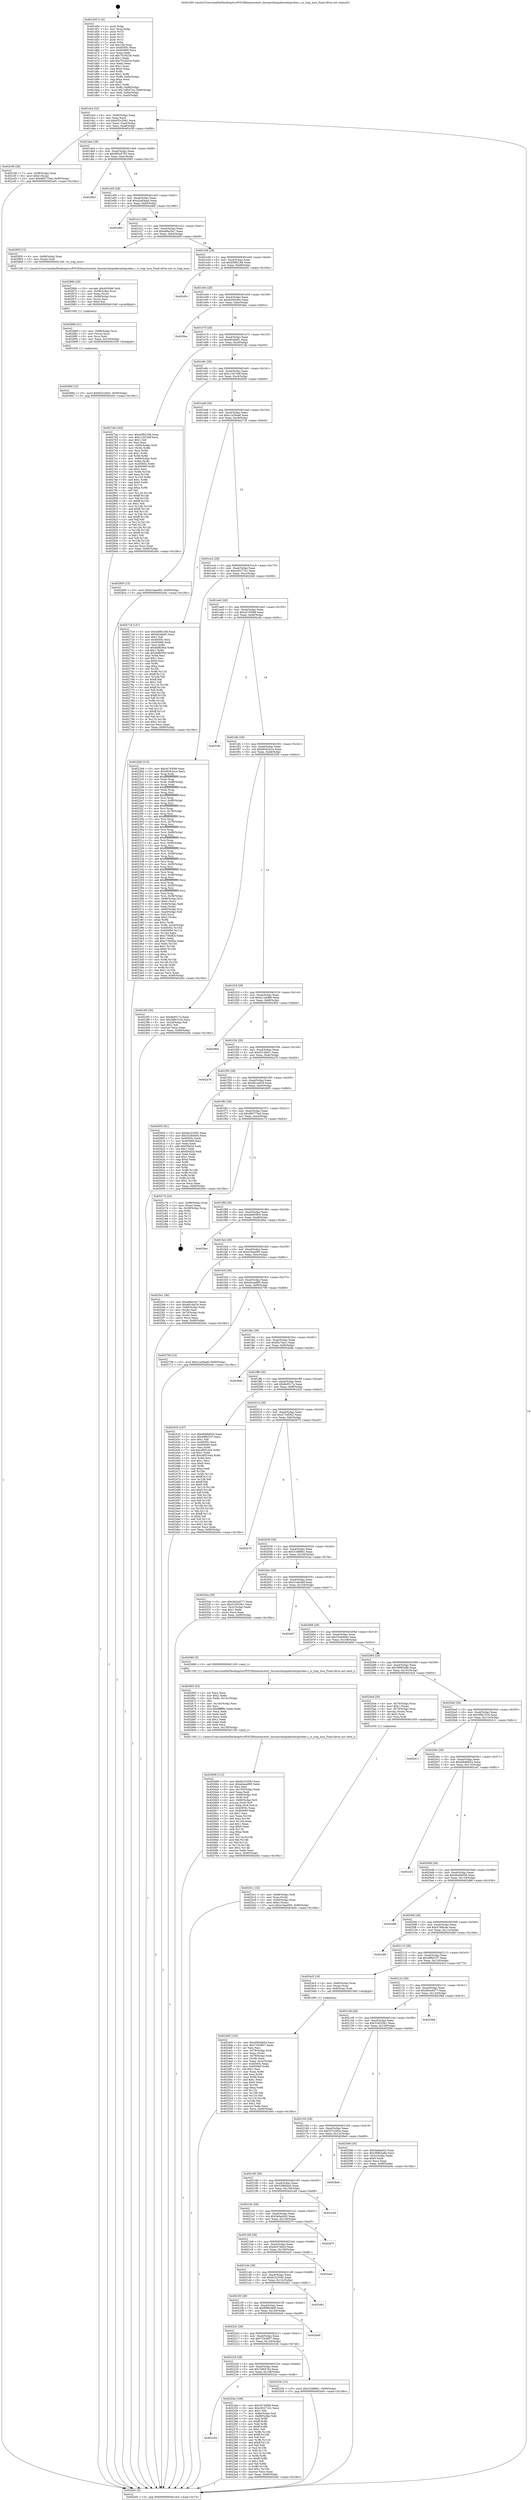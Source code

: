 digraph "0x401d50" {
  label = "0x401d50 (/mnt/c/Users/mathe/Desktop/tcc/POCII/binaries/extr_linuxarchmipskerneluprobes.c_is_trap_insn_Final-ollvm.out::main(0))"
  labelloc = "t"
  node[shape=record]

  Entry [label="",width=0.3,height=0.3,shape=circle,fillcolor=black,style=filled]
  "0x401dc4" [label="{
     0x401dc4 [32]\l
     | [instrs]\l
     &nbsp;&nbsp;0x401dc4 \<+6\>: mov -0x90(%rbp),%eax\l
     &nbsp;&nbsp;0x401dca \<+2\>: mov %eax,%ecx\l
     &nbsp;&nbsp;0x401dcc \<+6\>: sub $0x832c20d1,%ecx\l
     &nbsp;&nbsp;0x401dd2 \<+6\>: mov %eax,-0xa4(%rbp)\l
     &nbsp;&nbsp;0x401dd8 \<+6\>: mov %ecx,-0xa8(%rbp)\l
     &nbsp;&nbsp;0x401dde \<+6\>: je 0000000000402c58 \<main+0xf08\>\l
  }"]
  "0x402c58" [label="{
     0x402c58 [28]\l
     | [instrs]\l
     &nbsp;&nbsp;0x402c58 \<+7\>: mov -0x88(%rbp),%rax\l
     &nbsp;&nbsp;0x402c5f \<+6\>: movl $0x0,(%rax)\l
     &nbsp;&nbsp;0x402c65 \<+10\>: movl $0xd84775e4,-0x90(%rbp)\l
     &nbsp;&nbsp;0x402c6f \<+5\>: jmp 0000000000402e0c \<main+0x10bc\>\l
  }"]
  "0x401de4" [label="{
     0x401de4 [28]\l
     | [instrs]\l
     &nbsp;&nbsp;0x401de4 \<+5\>: jmp 0000000000401de9 \<main+0x99\>\l
     &nbsp;&nbsp;0x401de9 \<+6\>: mov -0xa4(%rbp),%eax\l
     &nbsp;&nbsp;0x401def \<+5\>: sub $0x993c9783,%eax\l
     &nbsp;&nbsp;0x401df4 \<+6\>: mov %eax,-0xac(%rbp)\l
     &nbsp;&nbsp;0x401dfa \<+6\>: je 0000000000402963 \<main+0xc13\>\l
  }"]
  Exit [label="",width=0.3,height=0.3,shape=circle,fillcolor=black,style=filled,peripheries=2]
  "0x402963" [label="{
     0x402963\l
  }", style=dashed]
  "0x401e00" [label="{
     0x401e00 [28]\l
     | [instrs]\l
     &nbsp;&nbsp;0x401e00 \<+5\>: jmp 0000000000401e05 \<main+0xb5\>\l
     &nbsp;&nbsp;0x401e05 \<+6\>: mov -0xa4(%rbp),%eax\l
     &nbsp;&nbsp;0x401e0b \<+5\>: sub $0xa2a63aa4,%eax\l
     &nbsp;&nbsp;0x401e10 \<+6\>: mov %eax,-0xb0(%rbp)\l
     &nbsp;&nbsp;0x401e16 \<+6\>: je 0000000000402db0 \<main+0x1060\>\l
  }"]
  "0x40289d" [label="{
     0x40289d [15]\l
     | [instrs]\l
     &nbsp;&nbsp;0x40289d \<+10\>: movl $0x832c20d1,-0x90(%rbp)\l
     &nbsp;&nbsp;0x4028a7 \<+5\>: jmp 0000000000402e0c \<main+0x10bc\>\l
  }"]
  "0x402db0" [label="{
     0x402db0\l
  }", style=dashed]
  "0x401e1c" [label="{
     0x401e1c [28]\l
     | [instrs]\l
     &nbsp;&nbsp;0x401e1c \<+5\>: jmp 0000000000401e21 \<main+0xd1\>\l
     &nbsp;&nbsp;0x401e21 \<+6\>: mov -0xa4(%rbp),%eax\l
     &nbsp;&nbsp;0x401e27 \<+5\>: sub $0xa6fa25a7,%eax\l
     &nbsp;&nbsp;0x401e2c \<+6\>: mov %eax,-0xb4(%rbp)\l
     &nbsp;&nbsp;0x401e32 \<+6\>: je 000000000040285f \<main+0xb0f\>\l
  }"]
  "0x402888" [label="{
     0x402888 [21]\l
     | [instrs]\l
     &nbsp;&nbsp;0x402888 \<+4\>: mov -0x68(%rbp),%rcx\l
     &nbsp;&nbsp;0x40288c \<+3\>: mov (%rcx),%rcx\l
     &nbsp;&nbsp;0x40288f \<+3\>: mov %rcx,%rdi\l
     &nbsp;&nbsp;0x402892 \<+6\>: mov %eax,-0x154(%rbp)\l
     &nbsp;&nbsp;0x402898 \<+5\>: call 0000000000401030 \<free@plt\>\l
     | [calls]\l
     &nbsp;&nbsp;0x401030 \{1\} (unknown)\l
  }"]
  "0x40285f" [label="{
     0x40285f [12]\l
     | [instrs]\l
     &nbsp;&nbsp;0x40285f \<+4\>: mov -0x68(%rbp),%rax\l
     &nbsp;&nbsp;0x402863 \<+3\>: mov (%rax),%rdi\l
     &nbsp;&nbsp;0x402866 \<+5\>: call 0000000000401240 \<is_trap_insn\>\l
     | [calls]\l
     &nbsp;&nbsp;0x401240 \{1\} (/mnt/c/Users/mathe/Desktop/tcc/POCII/binaries/extr_linuxarchmipskerneluprobes.c_is_trap_insn_Final-ollvm.out::is_trap_insn)\l
  }"]
  "0x401e38" [label="{
     0x401e38 [28]\l
     | [instrs]\l
     &nbsp;&nbsp;0x401e38 \<+5\>: jmp 0000000000401e3d \<main+0xed\>\l
     &nbsp;&nbsp;0x401e3d \<+6\>: mov -0xa4(%rbp),%eax\l
     &nbsp;&nbsp;0x401e43 \<+5\>: sub $0xb5f92188,%eax\l
     &nbsp;&nbsp;0x401e48 \<+6\>: mov %eax,-0xb8(%rbp)\l
     &nbsp;&nbsp;0x401e4e \<+6\>: je 0000000000402d5c \<main+0x100c\>\l
  }"]
  "0x40286b" [label="{
     0x40286b [29]\l
     | [instrs]\l
     &nbsp;&nbsp;0x40286b \<+10\>: movabs $0x4030d6,%rdi\l
     &nbsp;&nbsp;0x402875 \<+4\>: mov -0x58(%rbp),%rcx\l
     &nbsp;&nbsp;0x402879 \<+2\>: mov %eax,(%rcx)\l
     &nbsp;&nbsp;0x40287b \<+4\>: mov -0x58(%rbp),%rcx\l
     &nbsp;&nbsp;0x40287f \<+2\>: mov (%rcx),%esi\l
     &nbsp;&nbsp;0x402881 \<+2\>: mov $0x0,%al\l
     &nbsp;&nbsp;0x402883 \<+5\>: call 0000000000401040 \<printf@plt\>\l
     | [calls]\l
     &nbsp;&nbsp;0x401040 \{1\} (unknown)\l
  }"]
  "0x402d5c" [label="{
     0x402d5c\l
  }", style=dashed]
  "0x401e54" [label="{
     0x401e54 [28]\l
     | [instrs]\l
     &nbsp;&nbsp;0x401e54 \<+5\>: jmp 0000000000401e59 \<main+0x109\>\l
     &nbsp;&nbsp;0x401e59 \<+6\>: mov -0xa4(%rbp),%eax\l
     &nbsp;&nbsp;0x401e5f \<+5\>: sub $0xbd30446e,%eax\l
     &nbsp;&nbsp;0x401e64 \<+6\>: mov %eax,-0xbc(%rbp)\l
     &nbsp;&nbsp;0x401e6a \<+6\>: je 00000000004028ac \<main+0xb5c\>\l
  }"]
  "0x402699" [label="{
     0x402699 [112]\l
     | [instrs]\l
     &nbsp;&nbsp;0x402699 \<+5\>: mov $0x6c223592,%ecx\l
     &nbsp;&nbsp;0x40269e \<+5\>: mov $0xebcea995,%edx\l
     &nbsp;&nbsp;0x4026a3 \<+2\>: xor %esi,%esi\l
     &nbsp;&nbsp;0x4026a5 \<+6\>: mov -0x150(%rbp),%edi\l
     &nbsp;&nbsp;0x4026ab \<+3\>: imul %eax,%edi\l
     &nbsp;&nbsp;0x4026ae \<+4\>: mov -0x68(%rbp),%r8\l
     &nbsp;&nbsp;0x4026b2 \<+3\>: mov (%r8),%r8\l
     &nbsp;&nbsp;0x4026b5 \<+4\>: mov -0x60(%rbp),%r9\l
     &nbsp;&nbsp;0x4026b9 \<+3\>: movslq (%r9),%r9\l
     &nbsp;&nbsp;0x4026bc \<+4\>: mov %edi,(%r8,%r9,4)\l
     &nbsp;&nbsp;0x4026c0 \<+7\>: mov 0x40505c,%eax\l
     &nbsp;&nbsp;0x4026c7 \<+7\>: mov 0x405060,%edi\l
     &nbsp;&nbsp;0x4026ce \<+3\>: sub $0x1,%esi\l
     &nbsp;&nbsp;0x4026d1 \<+3\>: mov %eax,%r10d\l
     &nbsp;&nbsp;0x4026d4 \<+3\>: add %esi,%r10d\l
     &nbsp;&nbsp;0x4026d7 \<+4\>: imul %r10d,%eax\l
     &nbsp;&nbsp;0x4026db \<+3\>: and $0x1,%eax\l
     &nbsp;&nbsp;0x4026de \<+3\>: cmp $0x0,%eax\l
     &nbsp;&nbsp;0x4026e1 \<+4\>: sete %r11b\l
     &nbsp;&nbsp;0x4026e5 \<+3\>: cmp $0xa,%edi\l
     &nbsp;&nbsp;0x4026e8 \<+3\>: setl %bl\l
     &nbsp;&nbsp;0x4026eb \<+3\>: mov %r11b,%r14b\l
     &nbsp;&nbsp;0x4026ee \<+3\>: and %bl,%r14b\l
     &nbsp;&nbsp;0x4026f1 \<+3\>: xor %bl,%r11b\l
     &nbsp;&nbsp;0x4026f4 \<+3\>: or %r11b,%r14b\l
     &nbsp;&nbsp;0x4026f7 \<+4\>: test $0x1,%r14b\l
     &nbsp;&nbsp;0x4026fb \<+3\>: cmovne %edx,%ecx\l
     &nbsp;&nbsp;0x4026fe \<+6\>: mov %ecx,-0x90(%rbp)\l
     &nbsp;&nbsp;0x402704 \<+5\>: jmp 0000000000402e0c \<main+0x10bc\>\l
  }"]
  "0x4028ac" [label="{
     0x4028ac\l
  }", style=dashed]
  "0x401e70" [label="{
     0x401e70 [28]\l
     | [instrs]\l
     &nbsp;&nbsp;0x401e70 \<+5\>: jmp 0000000000401e75 \<main+0x125\>\l
     &nbsp;&nbsp;0x401e75 \<+6\>: mov -0xa4(%rbp),%eax\l
     &nbsp;&nbsp;0x401e7b \<+5\>: sub $0xbf24bef1,%eax\l
     &nbsp;&nbsp;0x401e80 \<+6\>: mov %eax,-0xc0(%rbp)\l
     &nbsp;&nbsp;0x401e86 \<+6\>: je 00000000004027ab \<main+0xa5b\>\l
  }"]
  "0x402665" [label="{
     0x402665 [52]\l
     | [instrs]\l
     &nbsp;&nbsp;0x402665 \<+2\>: xor %ecx,%ecx\l
     &nbsp;&nbsp;0x402667 \<+5\>: mov $0x2,%edx\l
     &nbsp;&nbsp;0x40266c \<+6\>: mov %edx,-0x14c(%rbp)\l
     &nbsp;&nbsp;0x402672 \<+1\>: cltd\l
     &nbsp;&nbsp;0x402673 \<+6\>: mov -0x14c(%rbp),%esi\l
     &nbsp;&nbsp;0x402679 \<+2\>: idiv %esi\l
     &nbsp;&nbsp;0x40267b \<+6\>: imul $0xfffffffe,%edx,%edx\l
     &nbsp;&nbsp;0x402681 \<+2\>: mov %ecx,%edi\l
     &nbsp;&nbsp;0x402683 \<+2\>: sub %edx,%edi\l
     &nbsp;&nbsp;0x402685 \<+2\>: mov %ecx,%edx\l
     &nbsp;&nbsp;0x402687 \<+3\>: sub $0x1,%edx\l
     &nbsp;&nbsp;0x40268a \<+2\>: add %edx,%edi\l
     &nbsp;&nbsp;0x40268c \<+2\>: sub %edi,%ecx\l
     &nbsp;&nbsp;0x40268e \<+6\>: mov %ecx,-0x150(%rbp)\l
     &nbsp;&nbsp;0x402694 \<+5\>: call 0000000000401160 \<next_i\>\l
     | [calls]\l
     &nbsp;&nbsp;0x401160 \{1\} (/mnt/c/Users/mathe/Desktop/tcc/POCII/binaries/extr_linuxarchmipskerneluprobes.c_is_trap_insn_Final-ollvm.out::next_i)\l
  }"]
  "0x4027ab" [label="{
     0x4027ab [165]\l
     | [instrs]\l
     &nbsp;&nbsp;0x4027ab \<+5\>: mov $0xb5f92188,%eax\l
     &nbsp;&nbsp;0x4027b0 \<+5\>: mov $0xc12b7a0f,%ecx\l
     &nbsp;&nbsp;0x4027b5 \<+2\>: mov $0x1,%dl\l
     &nbsp;&nbsp;0x4027b7 \<+2\>: xor %esi,%esi\l
     &nbsp;&nbsp;0x4027b9 \<+4\>: mov -0x60(%rbp),%rdi\l
     &nbsp;&nbsp;0x4027bd \<+3\>: mov (%rdi),%r8d\l
     &nbsp;&nbsp;0x4027c0 \<+3\>: mov %esi,%r9d\l
     &nbsp;&nbsp;0x4027c3 \<+4\>: sub $0x1,%r9d\l
     &nbsp;&nbsp;0x4027c7 \<+3\>: sub %r9d,%r8d\l
     &nbsp;&nbsp;0x4027ca \<+4\>: mov -0x60(%rbp),%rdi\l
     &nbsp;&nbsp;0x4027ce \<+3\>: mov %r8d,(%rdi)\l
     &nbsp;&nbsp;0x4027d1 \<+8\>: mov 0x40505c,%r8d\l
     &nbsp;&nbsp;0x4027d9 \<+8\>: mov 0x405060,%r9d\l
     &nbsp;&nbsp;0x4027e1 \<+3\>: sub $0x1,%esi\l
     &nbsp;&nbsp;0x4027e4 \<+3\>: mov %r8d,%r10d\l
     &nbsp;&nbsp;0x4027e7 \<+3\>: add %esi,%r10d\l
     &nbsp;&nbsp;0x4027ea \<+4\>: imul %r10d,%r8d\l
     &nbsp;&nbsp;0x4027ee \<+4\>: and $0x1,%r8d\l
     &nbsp;&nbsp;0x4027f2 \<+4\>: cmp $0x0,%r8d\l
     &nbsp;&nbsp;0x4027f6 \<+4\>: sete %r11b\l
     &nbsp;&nbsp;0x4027fa \<+4\>: cmp $0xa,%r9d\l
     &nbsp;&nbsp;0x4027fe \<+3\>: setl %bl\l
     &nbsp;&nbsp;0x402801 \<+3\>: mov %r11b,%r14b\l
     &nbsp;&nbsp;0x402804 \<+4\>: xor $0xff,%r14b\l
     &nbsp;&nbsp;0x402808 \<+3\>: mov %bl,%r15b\l
     &nbsp;&nbsp;0x40280b \<+4\>: xor $0xff,%r15b\l
     &nbsp;&nbsp;0x40280f \<+3\>: xor $0x1,%dl\l
     &nbsp;&nbsp;0x402812 \<+3\>: mov %r14b,%r12b\l
     &nbsp;&nbsp;0x402815 \<+4\>: and $0xff,%r12b\l
     &nbsp;&nbsp;0x402819 \<+3\>: and %dl,%r11b\l
     &nbsp;&nbsp;0x40281c \<+3\>: mov %r15b,%r13b\l
     &nbsp;&nbsp;0x40281f \<+4\>: and $0xff,%r13b\l
     &nbsp;&nbsp;0x402823 \<+2\>: and %dl,%bl\l
     &nbsp;&nbsp;0x402825 \<+3\>: or %r11b,%r12b\l
     &nbsp;&nbsp;0x402828 \<+3\>: or %bl,%r13b\l
     &nbsp;&nbsp;0x40282b \<+3\>: xor %r13b,%r12b\l
     &nbsp;&nbsp;0x40282e \<+3\>: or %r15b,%r14b\l
     &nbsp;&nbsp;0x402831 \<+4\>: xor $0xff,%r14b\l
     &nbsp;&nbsp;0x402835 \<+3\>: or $0x1,%dl\l
     &nbsp;&nbsp;0x402838 \<+3\>: and %dl,%r14b\l
     &nbsp;&nbsp;0x40283b \<+3\>: or %r14b,%r12b\l
     &nbsp;&nbsp;0x40283e \<+4\>: test $0x1,%r12b\l
     &nbsp;&nbsp;0x402842 \<+3\>: cmovne %ecx,%eax\l
     &nbsp;&nbsp;0x402845 \<+6\>: mov %eax,-0x90(%rbp)\l
     &nbsp;&nbsp;0x40284b \<+5\>: jmp 0000000000402e0c \<main+0x10bc\>\l
  }"]
  "0x401e8c" [label="{
     0x401e8c [28]\l
     | [instrs]\l
     &nbsp;&nbsp;0x401e8c \<+5\>: jmp 0000000000401e91 \<main+0x141\>\l
     &nbsp;&nbsp;0x401e91 \<+6\>: mov -0xa4(%rbp),%eax\l
     &nbsp;&nbsp;0x401e97 \<+5\>: sub $0xc12b7a0f,%eax\l
     &nbsp;&nbsp;0x401e9c \<+6\>: mov %eax,-0xc4(%rbp)\l
     &nbsp;&nbsp;0x401ea2 \<+6\>: je 0000000000402850 \<main+0xb00\>\l
  }"]
  "0x4025c1" [label="{
     0x4025c1 [32]\l
     | [instrs]\l
     &nbsp;&nbsp;0x4025c1 \<+4\>: mov -0x68(%rbp),%rdi\l
     &nbsp;&nbsp;0x4025c5 \<+3\>: mov %rax,(%rdi)\l
     &nbsp;&nbsp;0x4025c8 \<+4\>: mov -0x60(%rbp),%rax\l
     &nbsp;&nbsp;0x4025cc \<+6\>: movl $0x0,(%rax)\l
     &nbsp;&nbsp;0x4025d2 \<+10\>: movl $0xe16ae093,-0x90(%rbp)\l
     &nbsp;&nbsp;0x4025dc \<+5\>: jmp 0000000000402e0c \<main+0x10bc\>\l
  }"]
  "0x402850" [label="{
     0x402850 [15]\l
     | [instrs]\l
     &nbsp;&nbsp;0x402850 \<+10\>: movl $0xe16ae093,-0x90(%rbp)\l
     &nbsp;&nbsp;0x40285a \<+5\>: jmp 0000000000402e0c \<main+0x10bc\>\l
  }"]
  "0x401ea8" [label="{
     0x401ea8 [28]\l
     | [instrs]\l
     &nbsp;&nbsp;0x401ea8 \<+5\>: jmp 0000000000401ead \<main+0x15d\>\l
     &nbsp;&nbsp;0x401ead \<+6\>: mov -0xa4(%rbp),%eax\l
     &nbsp;&nbsp;0x401eb3 \<+5\>: sub $0xc1a39aa8,%eax\l
     &nbsp;&nbsp;0x401eb8 \<+6\>: mov %eax,-0xc8(%rbp)\l
     &nbsp;&nbsp;0x401ebe \<+6\>: je 0000000000402718 \<main+0x9c8\>\l
  }"]
  "0x4024d5" [label="{
     0x4024d5 [102]\l
     | [instrs]\l
     &nbsp;&nbsp;0x4024d5 \<+5\>: mov $0x40b9db54,%ecx\l
     &nbsp;&nbsp;0x4024da \<+5\>: mov $0x733c9f37,%edx\l
     &nbsp;&nbsp;0x4024df \<+2\>: xor %esi,%esi\l
     &nbsp;&nbsp;0x4024e1 \<+4\>: mov -0x78(%rbp),%rdi\l
     &nbsp;&nbsp;0x4024e5 \<+2\>: mov %eax,(%rdi)\l
     &nbsp;&nbsp;0x4024e7 \<+4\>: mov -0x78(%rbp),%rdi\l
     &nbsp;&nbsp;0x4024eb \<+2\>: mov (%rdi),%eax\l
     &nbsp;&nbsp;0x4024ed \<+3\>: mov %eax,-0x2c(%rbp)\l
     &nbsp;&nbsp;0x4024f0 \<+7\>: mov 0x40505c,%eax\l
     &nbsp;&nbsp;0x4024f7 \<+8\>: mov 0x405060,%r8d\l
     &nbsp;&nbsp;0x4024ff \<+3\>: sub $0x1,%esi\l
     &nbsp;&nbsp;0x402502 \<+3\>: mov %eax,%r9d\l
     &nbsp;&nbsp;0x402505 \<+3\>: add %esi,%r9d\l
     &nbsp;&nbsp;0x402508 \<+4\>: imul %r9d,%eax\l
     &nbsp;&nbsp;0x40250c \<+3\>: and $0x1,%eax\l
     &nbsp;&nbsp;0x40250f \<+3\>: cmp $0x0,%eax\l
     &nbsp;&nbsp;0x402512 \<+4\>: sete %r10b\l
     &nbsp;&nbsp;0x402516 \<+4\>: cmp $0xa,%r8d\l
     &nbsp;&nbsp;0x40251a \<+4\>: setl %r11b\l
     &nbsp;&nbsp;0x40251e \<+3\>: mov %r10b,%bl\l
     &nbsp;&nbsp;0x402521 \<+3\>: and %r11b,%bl\l
     &nbsp;&nbsp;0x402524 \<+3\>: xor %r11b,%r10b\l
     &nbsp;&nbsp;0x402527 \<+3\>: or %r10b,%bl\l
     &nbsp;&nbsp;0x40252a \<+3\>: test $0x1,%bl\l
     &nbsp;&nbsp;0x40252d \<+3\>: cmovne %edx,%ecx\l
     &nbsp;&nbsp;0x402530 \<+6\>: mov %ecx,-0x90(%rbp)\l
     &nbsp;&nbsp;0x402536 \<+5\>: jmp 0000000000402e0c \<main+0x10bc\>\l
  }"]
  "0x402718" [label="{
     0x402718 [147]\l
     | [instrs]\l
     &nbsp;&nbsp;0x402718 \<+5\>: mov $0xb5f92188,%eax\l
     &nbsp;&nbsp;0x40271d \<+5\>: mov $0xbf24bef1,%ecx\l
     &nbsp;&nbsp;0x402722 \<+2\>: mov $0x1,%dl\l
     &nbsp;&nbsp;0x402724 \<+7\>: mov 0x40505c,%esi\l
     &nbsp;&nbsp;0x40272b \<+7\>: mov 0x405060,%edi\l
     &nbsp;&nbsp;0x402732 \<+3\>: mov %esi,%r8d\l
     &nbsp;&nbsp;0x402735 \<+7\>: sub $0x4bff295d,%r8d\l
     &nbsp;&nbsp;0x40273c \<+4\>: sub $0x1,%r8d\l
     &nbsp;&nbsp;0x402740 \<+7\>: add $0x4bff295d,%r8d\l
     &nbsp;&nbsp;0x402747 \<+4\>: imul %r8d,%esi\l
     &nbsp;&nbsp;0x40274b \<+3\>: and $0x1,%esi\l
     &nbsp;&nbsp;0x40274e \<+3\>: cmp $0x0,%esi\l
     &nbsp;&nbsp;0x402751 \<+4\>: sete %r9b\l
     &nbsp;&nbsp;0x402755 \<+3\>: cmp $0xa,%edi\l
     &nbsp;&nbsp;0x402758 \<+4\>: setl %r10b\l
     &nbsp;&nbsp;0x40275c \<+3\>: mov %r9b,%r11b\l
     &nbsp;&nbsp;0x40275f \<+4\>: xor $0xff,%r11b\l
     &nbsp;&nbsp;0x402763 \<+3\>: mov %r10b,%bl\l
     &nbsp;&nbsp;0x402766 \<+3\>: xor $0xff,%bl\l
     &nbsp;&nbsp;0x402769 \<+3\>: xor $0x1,%dl\l
     &nbsp;&nbsp;0x40276c \<+3\>: mov %r11b,%r14b\l
     &nbsp;&nbsp;0x40276f \<+4\>: and $0xff,%r14b\l
     &nbsp;&nbsp;0x402773 \<+3\>: and %dl,%r9b\l
     &nbsp;&nbsp;0x402776 \<+3\>: mov %bl,%r15b\l
     &nbsp;&nbsp;0x402779 \<+4\>: and $0xff,%r15b\l
     &nbsp;&nbsp;0x40277d \<+3\>: and %dl,%r10b\l
     &nbsp;&nbsp;0x402780 \<+3\>: or %r9b,%r14b\l
     &nbsp;&nbsp;0x402783 \<+3\>: or %r10b,%r15b\l
     &nbsp;&nbsp;0x402786 \<+3\>: xor %r15b,%r14b\l
     &nbsp;&nbsp;0x402789 \<+3\>: or %bl,%r11b\l
     &nbsp;&nbsp;0x40278c \<+4\>: xor $0xff,%r11b\l
     &nbsp;&nbsp;0x402790 \<+3\>: or $0x1,%dl\l
     &nbsp;&nbsp;0x402793 \<+3\>: and %dl,%r11b\l
     &nbsp;&nbsp;0x402796 \<+3\>: or %r11b,%r14b\l
     &nbsp;&nbsp;0x402799 \<+4\>: test $0x1,%r14b\l
     &nbsp;&nbsp;0x40279d \<+3\>: cmovne %ecx,%eax\l
     &nbsp;&nbsp;0x4027a0 \<+6\>: mov %eax,-0x90(%rbp)\l
     &nbsp;&nbsp;0x4027a6 \<+5\>: jmp 0000000000402e0c \<main+0x10bc\>\l
  }"]
  "0x401ec4" [label="{
     0x401ec4 [28]\l
     | [instrs]\l
     &nbsp;&nbsp;0x401ec4 \<+5\>: jmp 0000000000401ec9 \<main+0x179\>\l
     &nbsp;&nbsp;0x401ec9 \<+6\>: mov -0xa4(%rbp),%eax\l
     &nbsp;&nbsp;0x401ecf \<+5\>: sub $0xc92271b1,%eax\l
     &nbsp;&nbsp;0x401ed4 \<+6\>: mov %eax,-0xcc(%rbp)\l
     &nbsp;&nbsp;0x401eda \<+6\>: je 00000000004022b8 \<main+0x568\>\l
  }"]
  "0x401d50" [label="{
     0x401d50 [116]\l
     | [instrs]\l
     &nbsp;&nbsp;0x401d50 \<+1\>: push %rbp\l
     &nbsp;&nbsp;0x401d51 \<+3\>: mov %rsp,%rbp\l
     &nbsp;&nbsp;0x401d54 \<+2\>: push %r15\l
     &nbsp;&nbsp;0x401d56 \<+2\>: push %r14\l
     &nbsp;&nbsp;0x401d58 \<+2\>: push %r13\l
     &nbsp;&nbsp;0x401d5a \<+2\>: push %r12\l
     &nbsp;&nbsp;0x401d5c \<+1\>: push %rbx\l
     &nbsp;&nbsp;0x401d5d \<+7\>: sub $0x158,%rsp\l
     &nbsp;&nbsp;0x401d64 \<+7\>: mov 0x40505c,%eax\l
     &nbsp;&nbsp;0x401d6b \<+7\>: mov 0x405060,%ecx\l
     &nbsp;&nbsp;0x401d72 \<+2\>: mov %eax,%edx\l
     &nbsp;&nbsp;0x401d74 \<+6\>: sub $0x7f1d423e,%edx\l
     &nbsp;&nbsp;0x401d7a \<+3\>: sub $0x1,%edx\l
     &nbsp;&nbsp;0x401d7d \<+6\>: add $0x7f1d423e,%edx\l
     &nbsp;&nbsp;0x401d83 \<+3\>: imul %edx,%eax\l
     &nbsp;&nbsp;0x401d86 \<+3\>: and $0x1,%eax\l
     &nbsp;&nbsp;0x401d89 \<+3\>: cmp $0x0,%eax\l
     &nbsp;&nbsp;0x401d8c \<+4\>: sete %r8b\l
     &nbsp;&nbsp;0x401d90 \<+4\>: and $0x1,%r8b\l
     &nbsp;&nbsp;0x401d94 \<+7\>: mov %r8b,-0x8a(%rbp)\l
     &nbsp;&nbsp;0x401d9b \<+3\>: cmp $0xa,%ecx\l
     &nbsp;&nbsp;0x401d9e \<+4\>: setl %r8b\l
     &nbsp;&nbsp;0x401da2 \<+4\>: and $0x1,%r8b\l
     &nbsp;&nbsp;0x401da6 \<+7\>: mov %r8b,-0x89(%rbp)\l
     &nbsp;&nbsp;0x401dad \<+10\>: movl $0x7af0475a,-0x90(%rbp)\l
     &nbsp;&nbsp;0x401db7 \<+6\>: mov %edi,-0x94(%rbp)\l
     &nbsp;&nbsp;0x401dbd \<+7\>: mov %rsi,-0xa0(%rbp)\l
  }"]
  "0x4022b8" [label="{
     0x4022b8 [315]\l
     | [instrs]\l
     &nbsp;&nbsp;0x4022b8 \<+5\>: mov $0xcb745f48,%eax\l
     &nbsp;&nbsp;0x4022bd \<+5\>: mov $0xd03b2a1e,%ecx\l
     &nbsp;&nbsp;0x4022c2 \<+3\>: mov %rsp,%rdx\l
     &nbsp;&nbsp;0x4022c5 \<+4\>: add $0xfffffffffffffff0,%rdx\l
     &nbsp;&nbsp;0x4022c9 \<+3\>: mov %rdx,%rsp\l
     &nbsp;&nbsp;0x4022cc \<+7\>: mov %rdx,-0x88(%rbp)\l
     &nbsp;&nbsp;0x4022d3 \<+3\>: mov %rsp,%rdx\l
     &nbsp;&nbsp;0x4022d6 \<+4\>: add $0xfffffffffffffff0,%rdx\l
     &nbsp;&nbsp;0x4022da \<+3\>: mov %rdx,%rsp\l
     &nbsp;&nbsp;0x4022dd \<+3\>: mov %rsp,%rsi\l
     &nbsp;&nbsp;0x4022e0 \<+4\>: add $0xfffffffffffffff0,%rsi\l
     &nbsp;&nbsp;0x4022e4 \<+3\>: mov %rsi,%rsp\l
     &nbsp;&nbsp;0x4022e7 \<+4\>: mov %rsi,-0x80(%rbp)\l
     &nbsp;&nbsp;0x4022eb \<+3\>: mov %rsp,%rsi\l
     &nbsp;&nbsp;0x4022ee \<+4\>: add $0xfffffffffffffff0,%rsi\l
     &nbsp;&nbsp;0x4022f2 \<+3\>: mov %rsi,%rsp\l
     &nbsp;&nbsp;0x4022f5 \<+4\>: mov %rsi,-0x78(%rbp)\l
     &nbsp;&nbsp;0x4022f9 \<+3\>: mov %rsp,%rsi\l
     &nbsp;&nbsp;0x4022fc \<+4\>: add $0xfffffffffffffff0,%rsi\l
     &nbsp;&nbsp;0x402300 \<+3\>: mov %rsi,%rsp\l
     &nbsp;&nbsp;0x402303 \<+4\>: mov %rsi,-0x70(%rbp)\l
     &nbsp;&nbsp;0x402307 \<+3\>: mov %rsp,%rsi\l
     &nbsp;&nbsp;0x40230a \<+4\>: add $0xfffffffffffffff0,%rsi\l
     &nbsp;&nbsp;0x40230e \<+3\>: mov %rsi,%rsp\l
     &nbsp;&nbsp;0x402311 \<+4\>: mov %rsi,-0x68(%rbp)\l
     &nbsp;&nbsp;0x402315 \<+3\>: mov %rsp,%rsi\l
     &nbsp;&nbsp;0x402318 \<+4\>: add $0xfffffffffffffff0,%rsi\l
     &nbsp;&nbsp;0x40231c \<+3\>: mov %rsi,%rsp\l
     &nbsp;&nbsp;0x40231f \<+4\>: mov %rsi,-0x60(%rbp)\l
     &nbsp;&nbsp;0x402323 \<+3\>: mov %rsp,%rsi\l
     &nbsp;&nbsp;0x402326 \<+4\>: add $0xfffffffffffffff0,%rsi\l
     &nbsp;&nbsp;0x40232a \<+3\>: mov %rsi,%rsp\l
     &nbsp;&nbsp;0x40232d \<+4\>: mov %rsi,-0x58(%rbp)\l
     &nbsp;&nbsp;0x402331 \<+3\>: mov %rsp,%rsi\l
     &nbsp;&nbsp;0x402334 \<+4\>: add $0xfffffffffffffff0,%rsi\l
     &nbsp;&nbsp;0x402338 \<+3\>: mov %rsi,%rsp\l
     &nbsp;&nbsp;0x40233b \<+4\>: mov %rsi,-0x50(%rbp)\l
     &nbsp;&nbsp;0x40233f \<+3\>: mov %rsp,%rsi\l
     &nbsp;&nbsp;0x402342 \<+4\>: add $0xfffffffffffffff0,%rsi\l
     &nbsp;&nbsp;0x402346 \<+3\>: mov %rsi,%rsp\l
     &nbsp;&nbsp;0x402349 \<+4\>: mov %rsi,-0x48(%rbp)\l
     &nbsp;&nbsp;0x40234d \<+3\>: mov %rsp,%rsi\l
     &nbsp;&nbsp;0x402350 \<+4\>: add $0xfffffffffffffff0,%rsi\l
     &nbsp;&nbsp;0x402354 \<+3\>: mov %rsi,%rsp\l
     &nbsp;&nbsp;0x402357 \<+4\>: mov %rsi,-0x40(%rbp)\l
     &nbsp;&nbsp;0x40235b \<+3\>: mov %rsp,%rsi\l
     &nbsp;&nbsp;0x40235e \<+4\>: add $0xfffffffffffffff0,%rsi\l
     &nbsp;&nbsp;0x402362 \<+3\>: mov %rsi,%rsp\l
     &nbsp;&nbsp;0x402365 \<+4\>: mov %rsi,-0x38(%rbp)\l
     &nbsp;&nbsp;0x402369 \<+7\>: mov -0x88(%rbp),%rsi\l
     &nbsp;&nbsp;0x402370 \<+6\>: movl $0x0,(%rsi)\l
     &nbsp;&nbsp;0x402376 \<+6\>: mov -0x94(%rbp),%edi\l
     &nbsp;&nbsp;0x40237c \<+2\>: mov %edi,(%rdx)\l
     &nbsp;&nbsp;0x40237e \<+4\>: mov -0x80(%rbp),%rsi\l
     &nbsp;&nbsp;0x402382 \<+7\>: mov -0xa0(%rbp),%r8\l
     &nbsp;&nbsp;0x402389 \<+3\>: mov %r8,(%rsi)\l
     &nbsp;&nbsp;0x40238c \<+3\>: cmpl $0x2,(%rdx)\l
     &nbsp;&nbsp;0x40238f \<+4\>: setne %r9b\l
     &nbsp;&nbsp;0x402393 \<+4\>: and $0x1,%r9b\l
     &nbsp;&nbsp;0x402397 \<+4\>: mov %r9b,-0x2d(%rbp)\l
     &nbsp;&nbsp;0x40239b \<+8\>: mov 0x40505c,%r10d\l
     &nbsp;&nbsp;0x4023a3 \<+8\>: mov 0x405060,%r11d\l
     &nbsp;&nbsp;0x4023ab \<+3\>: mov %r10d,%ebx\l
     &nbsp;&nbsp;0x4023ae \<+6\>: sub $0xc736df2e,%ebx\l
     &nbsp;&nbsp;0x4023b4 \<+3\>: sub $0x1,%ebx\l
     &nbsp;&nbsp;0x4023b7 \<+6\>: add $0xc736df2e,%ebx\l
     &nbsp;&nbsp;0x4023bd \<+4\>: imul %ebx,%r10d\l
     &nbsp;&nbsp;0x4023c1 \<+4\>: and $0x1,%r10d\l
     &nbsp;&nbsp;0x4023c5 \<+4\>: cmp $0x0,%r10d\l
     &nbsp;&nbsp;0x4023c9 \<+4\>: sete %r9b\l
     &nbsp;&nbsp;0x4023cd \<+4\>: cmp $0xa,%r11d\l
     &nbsp;&nbsp;0x4023d1 \<+4\>: setl %r14b\l
     &nbsp;&nbsp;0x4023d5 \<+3\>: mov %r9b,%r15b\l
     &nbsp;&nbsp;0x4023d8 \<+3\>: and %r14b,%r15b\l
     &nbsp;&nbsp;0x4023db \<+3\>: xor %r14b,%r9b\l
     &nbsp;&nbsp;0x4023de \<+3\>: or %r9b,%r15b\l
     &nbsp;&nbsp;0x4023e1 \<+4\>: test $0x1,%r15b\l
     &nbsp;&nbsp;0x4023e5 \<+3\>: cmovne %ecx,%eax\l
     &nbsp;&nbsp;0x4023e8 \<+6\>: mov %eax,-0x90(%rbp)\l
     &nbsp;&nbsp;0x4023ee \<+5\>: jmp 0000000000402e0c \<main+0x10bc\>\l
  }"]
  "0x401ee0" [label="{
     0x401ee0 [28]\l
     | [instrs]\l
     &nbsp;&nbsp;0x401ee0 \<+5\>: jmp 0000000000401ee5 \<main+0x195\>\l
     &nbsp;&nbsp;0x401ee5 \<+6\>: mov -0xa4(%rbp),%eax\l
     &nbsp;&nbsp;0x401eeb \<+5\>: sub $0xcb745f48,%eax\l
     &nbsp;&nbsp;0x401ef0 \<+6\>: mov %eax,-0xd0(%rbp)\l
     &nbsp;&nbsp;0x401ef6 \<+6\>: je 0000000000402c8c \<main+0xf3c\>\l
  }"]
  "0x402e0c" [label="{
     0x402e0c [5]\l
     | [instrs]\l
     &nbsp;&nbsp;0x402e0c \<+5\>: jmp 0000000000401dc4 \<main+0x74\>\l
  }"]
  "0x402c8c" [label="{
     0x402c8c\l
  }", style=dashed]
  "0x401efc" [label="{
     0x401efc [28]\l
     | [instrs]\l
     &nbsp;&nbsp;0x401efc \<+5\>: jmp 0000000000401f01 \<main+0x1b1\>\l
     &nbsp;&nbsp;0x401f01 \<+6\>: mov -0xa4(%rbp),%eax\l
     &nbsp;&nbsp;0x401f07 \<+5\>: sub $0xd03b2a1e,%eax\l
     &nbsp;&nbsp;0x401f0c \<+6\>: mov %eax,-0xd4(%rbp)\l
     &nbsp;&nbsp;0x401f12 \<+6\>: je 00000000004023f3 \<main+0x6a3\>\l
  }"]
  "0x402244" [label="{
     0x402244\l
  }", style=dashed]
  "0x4023f3" [label="{
     0x4023f3 [30]\l
     | [instrs]\l
     &nbsp;&nbsp;0x4023f3 \<+5\>: mov $0x8e9517a,%eax\l
     &nbsp;&nbsp;0x4023f8 \<+5\>: mov $0x3f6b1516,%ecx\l
     &nbsp;&nbsp;0x4023fd \<+3\>: mov -0x2d(%rbp),%dl\l
     &nbsp;&nbsp;0x402400 \<+3\>: test $0x1,%dl\l
     &nbsp;&nbsp;0x402403 \<+3\>: cmovne %ecx,%eax\l
     &nbsp;&nbsp;0x402406 \<+6\>: mov %eax,-0x90(%rbp)\l
     &nbsp;&nbsp;0x40240c \<+5\>: jmp 0000000000402e0c \<main+0x10bc\>\l
  }"]
  "0x401f18" [label="{
     0x401f18 [28]\l
     | [instrs]\l
     &nbsp;&nbsp;0x401f18 \<+5\>: jmp 0000000000401f1d \<main+0x1cd\>\l
     &nbsp;&nbsp;0x401f1d \<+6\>: mov -0xa4(%rbp),%eax\l
     &nbsp;&nbsp;0x401f23 \<+5\>: sub $0xd11bb8f0,%eax\l
     &nbsp;&nbsp;0x401f28 \<+6\>: mov %eax,-0xd8(%rbp)\l
     &nbsp;&nbsp;0x401f2e \<+6\>: je 000000000040290d \<main+0xbbd\>\l
  }"]
  "0x40224e" [label="{
     0x40224e [106]\l
     | [instrs]\l
     &nbsp;&nbsp;0x40224e \<+5\>: mov $0xcb745f48,%eax\l
     &nbsp;&nbsp;0x402253 \<+5\>: mov $0xc92271b1,%ecx\l
     &nbsp;&nbsp;0x402258 \<+2\>: mov $0x1,%dl\l
     &nbsp;&nbsp;0x40225a \<+7\>: mov -0x8a(%rbp),%sil\l
     &nbsp;&nbsp;0x402261 \<+7\>: mov -0x89(%rbp),%dil\l
     &nbsp;&nbsp;0x402268 \<+3\>: mov %sil,%r8b\l
     &nbsp;&nbsp;0x40226b \<+4\>: xor $0xff,%r8b\l
     &nbsp;&nbsp;0x40226f \<+3\>: mov %dil,%r9b\l
     &nbsp;&nbsp;0x402272 \<+4\>: xor $0xff,%r9b\l
     &nbsp;&nbsp;0x402276 \<+3\>: xor $0x1,%dl\l
     &nbsp;&nbsp;0x402279 \<+3\>: mov %r8b,%r10b\l
     &nbsp;&nbsp;0x40227c \<+4\>: and $0xff,%r10b\l
     &nbsp;&nbsp;0x402280 \<+3\>: and %dl,%sil\l
     &nbsp;&nbsp;0x402283 \<+3\>: mov %r9b,%r11b\l
     &nbsp;&nbsp;0x402286 \<+4\>: and $0xff,%r11b\l
     &nbsp;&nbsp;0x40228a \<+3\>: and %dl,%dil\l
     &nbsp;&nbsp;0x40228d \<+3\>: or %sil,%r10b\l
     &nbsp;&nbsp;0x402290 \<+3\>: or %dil,%r11b\l
     &nbsp;&nbsp;0x402293 \<+3\>: xor %r11b,%r10b\l
     &nbsp;&nbsp;0x402296 \<+3\>: or %r9b,%r8b\l
     &nbsp;&nbsp;0x402299 \<+4\>: xor $0xff,%r8b\l
     &nbsp;&nbsp;0x40229d \<+3\>: or $0x1,%dl\l
     &nbsp;&nbsp;0x4022a0 \<+3\>: and %dl,%r8b\l
     &nbsp;&nbsp;0x4022a3 \<+3\>: or %r8b,%r10b\l
     &nbsp;&nbsp;0x4022a6 \<+4\>: test $0x1,%r10b\l
     &nbsp;&nbsp;0x4022aa \<+3\>: cmovne %ecx,%eax\l
     &nbsp;&nbsp;0x4022ad \<+6\>: mov %eax,-0x90(%rbp)\l
     &nbsp;&nbsp;0x4022b3 \<+5\>: jmp 0000000000402e0c \<main+0x10bc\>\l
  }"]
  "0x40290d" [label="{
     0x40290d\l
  }", style=dashed]
  "0x401f34" [label="{
     0x401f34 [28]\l
     | [instrs]\l
     &nbsp;&nbsp;0x401f34 \<+5\>: jmp 0000000000401f39 \<main+0x1e9\>\l
     &nbsp;&nbsp;0x401f39 \<+6\>: mov -0xa4(%rbp),%eax\l
     &nbsp;&nbsp;0x401f3f \<+5\>: sub $0xd314fa31,%eax\l
     &nbsp;&nbsp;0x401f44 \<+6\>: mov %eax,-0xdc(%rbp)\l
     &nbsp;&nbsp;0x401f4a \<+6\>: je 0000000000402a76 \<main+0xd26\>\l
  }"]
  "0x402228" [label="{
     0x402228 [28]\l
     | [instrs]\l
     &nbsp;&nbsp;0x402228 \<+5\>: jmp 000000000040222d \<main+0x4dd\>\l
     &nbsp;&nbsp;0x40222d \<+6\>: mov -0xa4(%rbp),%eax\l
     &nbsp;&nbsp;0x402233 \<+5\>: sub $0x7af0475a,%eax\l
     &nbsp;&nbsp;0x402238 \<+6\>: mov %eax,-0x148(%rbp)\l
     &nbsp;&nbsp;0x40223e \<+6\>: je 000000000040224e \<main+0x4fe\>\l
  }"]
  "0x402a76" [label="{
     0x402a76\l
  }", style=dashed]
  "0x401f50" [label="{
     0x401f50 [28]\l
     | [instrs]\l
     &nbsp;&nbsp;0x401f50 \<+5\>: jmp 0000000000401f55 \<main+0x205\>\l
     &nbsp;&nbsp;0x401f55 \<+6\>: mov -0xa4(%rbp),%eax\l
     &nbsp;&nbsp;0x401f5b \<+5\>: sub $0xd61daf18,%eax\l
     &nbsp;&nbsp;0x401f60 \<+6\>: mov %eax,-0xe0(%rbp)\l
     &nbsp;&nbsp;0x401f66 \<+6\>: je 0000000000402605 \<main+0x8b5\>\l
  }"]
  "0x40253b" [label="{
     0x40253b [15]\l
     | [instrs]\l
     &nbsp;&nbsp;0x40253b \<+10\>: movl $0x31b88fe1,-0x90(%rbp)\l
     &nbsp;&nbsp;0x402545 \<+5\>: jmp 0000000000402e0c \<main+0x10bc\>\l
  }"]
  "0x402605" [label="{
     0x402605 [91]\l
     | [instrs]\l
     &nbsp;&nbsp;0x402605 \<+5\>: mov $0x6c223592,%eax\l
     &nbsp;&nbsp;0x40260a \<+5\>: mov $0x3326d40e,%ecx\l
     &nbsp;&nbsp;0x40260f \<+7\>: mov 0x40505c,%edx\l
     &nbsp;&nbsp;0x402616 \<+7\>: mov 0x405060,%esi\l
     &nbsp;&nbsp;0x40261d \<+2\>: mov %edx,%edi\l
     &nbsp;&nbsp;0x40261f \<+6\>: add $0xf30d2d,%edi\l
     &nbsp;&nbsp;0x402625 \<+3\>: sub $0x1,%edi\l
     &nbsp;&nbsp;0x402628 \<+6\>: sub $0xf30d2d,%edi\l
     &nbsp;&nbsp;0x40262e \<+3\>: imul %edi,%edx\l
     &nbsp;&nbsp;0x402631 \<+3\>: and $0x1,%edx\l
     &nbsp;&nbsp;0x402634 \<+3\>: cmp $0x0,%edx\l
     &nbsp;&nbsp;0x402637 \<+4\>: sete %r8b\l
     &nbsp;&nbsp;0x40263b \<+3\>: cmp $0xa,%esi\l
     &nbsp;&nbsp;0x40263e \<+4\>: setl %r9b\l
     &nbsp;&nbsp;0x402642 \<+3\>: mov %r8b,%r10b\l
     &nbsp;&nbsp;0x402645 \<+3\>: and %r9b,%r10b\l
     &nbsp;&nbsp;0x402648 \<+3\>: xor %r9b,%r8b\l
     &nbsp;&nbsp;0x40264b \<+3\>: or %r8b,%r10b\l
     &nbsp;&nbsp;0x40264e \<+4\>: test $0x1,%r10b\l
     &nbsp;&nbsp;0x402652 \<+3\>: cmovne %ecx,%eax\l
     &nbsp;&nbsp;0x402655 \<+6\>: mov %eax,-0x90(%rbp)\l
     &nbsp;&nbsp;0x40265b \<+5\>: jmp 0000000000402e0c \<main+0x10bc\>\l
  }"]
  "0x401f6c" [label="{
     0x401f6c [28]\l
     | [instrs]\l
     &nbsp;&nbsp;0x401f6c \<+5\>: jmp 0000000000401f71 \<main+0x221\>\l
     &nbsp;&nbsp;0x401f71 \<+6\>: mov -0xa4(%rbp),%eax\l
     &nbsp;&nbsp;0x401f77 \<+5\>: sub $0xd84775e4,%eax\l
     &nbsp;&nbsp;0x401f7c \<+6\>: mov %eax,-0xe4(%rbp)\l
     &nbsp;&nbsp;0x401f82 \<+6\>: je 0000000000402c74 \<main+0xf24\>\l
  }"]
  "0x40220c" [label="{
     0x40220c [28]\l
     | [instrs]\l
     &nbsp;&nbsp;0x40220c \<+5\>: jmp 0000000000402211 \<main+0x4c1\>\l
     &nbsp;&nbsp;0x402211 \<+6\>: mov -0xa4(%rbp),%eax\l
     &nbsp;&nbsp;0x402217 \<+5\>: sub $0x733c9f37,%eax\l
     &nbsp;&nbsp;0x40221c \<+6\>: mov %eax,-0x144(%rbp)\l
     &nbsp;&nbsp;0x402222 \<+6\>: je 000000000040253b \<main+0x7eb\>\l
  }"]
  "0x402c74" [label="{
     0x402c74 [24]\l
     | [instrs]\l
     &nbsp;&nbsp;0x402c74 \<+7\>: mov -0x88(%rbp),%rax\l
     &nbsp;&nbsp;0x402c7b \<+2\>: mov (%rax),%eax\l
     &nbsp;&nbsp;0x402c7d \<+4\>: lea -0x28(%rbp),%rsp\l
     &nbsp;&nbsp;0x402c81 \<+1\>: pop %rbx\l
     &nbsp;&nbsp;0x402c82 \<+2\>: pop %r12\l
     &nbsp;&nbsp;0x402c84 \<+2\>: pop %r13\l
     &nbsp;&nbsp;0x402c86 \<+2\>: pop %r14\l
     &nbsp;&nbsp;0x402c88 \<+2\>: pop %r15\l
     &nbsp;&nbsp;0x402c8a \<+1\>: pop %rbp\l
     &nbsp;&nbsp;0x402c8b \<+1\>: ret\l
  }"]
  "0x401f88" [label="{
     0x401f88 [28]\l
     | [instrs]\l
     &nbsp;&nbsp;0x401f88 \<+5\>: jmp 0000000000401f8d \<main+0x23d\>\l
     &nbsp;&nbsp;0x401f8d \<+6\>: mov -0xa4(%rbp),%eax\l
     &nbsp;&nbsp;0x401f93 \<+5\>: sub $0xded039c5,%eax\l
     &nbsp;&nbsp;0x401f98 \<+6\>: mov %eax,-0xe8(%rbp)\l
     &nbsp;&nbsp;0x401f9e \<+6\>: je 00000000004029ec \<main+0xc9c\>\l
  }"]
  "0x402be9" [label="{
     0x402be9\l
  }", style=dashed]
  "0x4029ec" [label="{
     0x4029ec\l
  }", style=dashed]
  "0x401fa4" [label="{
     0x401fa4 [28]\l
     | [instrs]\l
     &nbsp;&nbsp;0x401fa4 \<+5\>: jmp 0000000000401fa9 \<main+0x259\>\l
     &nbsp;&nbsp;0x401fa9 \<+6\>: mov -0xa4(%rbp),%eax\l
     &nbsp;&nbsp;0x401faf \<+5\>: sub $0xe16ae093,%eax\l
     &nbsp;&nbsp;0x401fb4 \<+6\>: mov %eax,-0xec(%rbp)\l
     &nbsp;&nbsp;0x401fba \<+6\>: je 00000000004025e1 \<main+0x891\>\l
  }"]
  "0x4021f0" [label="{
     0x4021f0 [28]\l
     | [instrs]\l
     &nbsp;&nbsp;0x4021f0 \<+5\>: jmp 00000000004021f5 \<main+0x4a5\>\l
     &nbsp;&nbsp;0x4021f5 \<+6\>: mov -0xa4(%rbp),%eax\l
     &nbsp;&nbsp;0x4021fb \<+5\>: sub $0x6f983dd0,%eax\l
     &nbsp;&nbsp;0x402200 \<+6\>: mov %eax,-0x140(%rbp)\l
     &nbsp;&nbsp;0x402206 \<+6\>: je 0000000000402be9 \<main+0xe99\>\l
  }"]
  "0x4025e1" [label="{
     0x4025e1 [36]\l
     | [instrs]\l
     &nbsp;&nbsp;0x4025e1 \<+5\>: mov $0xa6fa25a7,%eax\l
     &nbsp;&nbsp;0x4025e6 \<+5\>: mov $0xd61daf18,%ecx\l
     &nbsp;&nbsp;0x4025eb \<+4\>: mov -0x60(%rbp),%rdx\l
     &nbsp;&nbsp;0x4025ef \<+2\>: mov (%rdx),%esi\l
     &nbsp;&nbsp;0x4025f1 \<+4\>: mov -0x70(%rbp),%rdx\l
     &nbsp;&nbsp;0x4025f5 \<+2\>: cmp (%rdx),%esi\l
     &nbsp;&nbsp;0x4025f7 \<+3\>: cmovl %ecx,%eax\l
     &nbsp;&nbsp;0x4025fa \<+6\>: mov %eax,-0x90(%rbp)\l
     &nbsp;&nbsp;0x402600 \<+5\>: jmp 0000000000402e0c \<main+0x10bc\>\l
  }"]
  "0x401fc0" [label="{
     0x401fc0 [28]\l
     | [instrs]\l
     &nbsp;&nbsp;0x401fc0 \<+5\>: jmp 0000000000401fc5 \<main+0x275\>\l
     &nbsp;&nbsp;0x401fc5 \<+6\>: mov -0xa4(%rbp),%eax\l
     &nbsp;&nbsp;0x401fcb \<+5\>: sub $0xebcea995,%eax\l
     &nbsp;&nbsp;0x401fd0 \<+6\>: mov %eax,-0xf0(%rbp)\l
     &nbsp;&nbsp;0x401fd6 \<+6\>: je 0000000000402709 \<main+0x9b9\>\l
  }"]
  "0x402d01" [label="{
     0x402d01\l
  }", style=dashed]
  "0x402709" [label="{
     0x402709 [15]\l
     | [instrs]\l
     &nbsp;&nbsp;0x402709 \<+10\>: movl $0xc1a39aa8,-0x90(%rbp)\l
     &nbsp;&nbsp;0x402713 \<+5\>: jmp 0000000000402e0c \<main+0x10bc\>\l
  }"]
  "0x401fdc" [label="{
     0x401fdc [28]\l
     | [instrs]\l
     &nbsp;&nbsp;0x401fdc \<+5\>: jmp 0000000000401fe1 \<main+0x291\>\l
     &nbsp;&nbsp;0x401fe1 \<+6\>: mov -0xa4(%rbp),%eax\l
     &nbsp;&nbsp;0x401fe7 \<+5\>: sub $0xf5e7eec1,%eax\l
     &nbsp;&nbsp;0x401fec \<+6\>: mov %eax,-0xf4(%rbp)\l
     &nbsp;&nbsp;0x401ff2 \<+6\>: je 0000000000402b8e \<main+0xe3e\>\l
  }"]
  "0x4021d4" [label="{
     0x4021d4 [28]\l
     | [instrs]\l
     &nbsp;&nbsp;0x4021d4 \<+5\>: jmp 00000000004021d9 \<main+0x489\>\l
     &nbsp;&nbsp;0x4021d9 \<+6\>: mov -0xa4(%rbp),%eax\l
     &nbsp;&nbsp;0x4021df \<+5\>: sub $0x6c223592,%eax\l
     &nbsp;&nbsp;0x4021e4 \<+6\>: mov %eax,-0x13c(%rbp)\l
     &nbsp;&nbsp;0x4021ea \<+6\>: je 0000000000402d01 \<main+0xfb1\>\l
  }"]
  "0x402b8e" [label="{
     0x402b8e\l
  }", style=dashed]
  "0x401ff8" [label="{
     0x401ff8 [28]\l
     | [instrs]\l
     &nbsp;&nbsp;0x401ff8 \<+5\>: jmp 0000000000401ffd \<main+0x2ad\>\l
     &nbsp;&nbsp;0x401ffd \<+6\>: mov -0xa4(%rbp),%eax\l
     &nbsp;&nbsp;0x402003 \<+5\>: sub $0x8e9517a,%eax\l
     &nbsp;&nbsp;0x402008 \<+6\>: mov %eax,-0xf8(%rbp)\l
     &nbsp;&nbsp;0x40200e \<+6\>: je 0000000000402432 \<main+0x6e2\>\l
  }"]
  "0x402ad1" [label="{
     0x402ad1\l
  }", style=dashed]
  "0x402432" [label="{
     0x402432 [147]\l
     | [instrs]\l
     &nbsp;&nbsp;0x402432 \<+5\>: mov $0x40b9db54,%eax\l
     &nbsp;&nbsp;0x402437 \<+5\>: mov $0x49fb51f7,%ecx\l
     &nbsp;&nbsp;0x40243c \<+2\>: mov $0x1,%dl\l
     &nbsp;&nbsp;0x40243e \<+7\>: mov 0x40505c,%esi\l
     &nbsp;&nbsp;0x402445 \<+7\>: mov 0x405060,%edi\l
     &nbsp;&nbsp;0x40244c \<+3\>: mov %esi,%r8d\l
     &nbsp;&nbsp;0x40244f \<+7\>: sub $0xc85f1444,%r8d\l
     &nbsp;&nbsp;0x402456 \<+4\>: sub $0x1,%r8d\l
     &nbsp;&nbsp;0x40245a \<+7\>: add $0xc85f1444,%r8d\l
     &nbsp;&nbsp;0x402461 \<+4\>: imul %r8d,%esi\l
     &nbsp;&nbsp;0x402465 \<+3\>: and $0x1,%esi\l
     &nbsp;&nbsp;0x402468 \<+3\>: cmp $0x0,%esi\l
     &nbsp;&nbsp;0x40246b \<+4\>: sete %r9b\l
     &nbsp;&nbsp;0x40246f \<+3\>: cmp $0xa,%edi\l
     &nbsp;&nbsp;0x402472 \<+4\>: setl %r10b\l
     &nbsp;&nbsp;0x402476 \<+3\>: mov %r9b,%r11b\l
     &nbsp;&nbsp;0x402479 \<+4\>: xor $0xff,%r11b\l
     &nbsp;&nbsp;0x40247d \<+3\>: mov %r10b,%bl\l
     &nbsp;&nbsp;0x402480 \<+3\>: xor $0xff,%bl\l
     &nbsp;&nbsp;0x402483 \<+3\>: xor $0x0,%dl\l
     &nbsp;&nbsp;0x402486 \<+3\>: mov %r11b,%r14b\l
     &nbsp;&nbsp;0x402489 \<+4\>: and $0x0,%r14b\l
     &nbsp;&nbsp;0x40248d \<+3\>: and %dl,%r9b\l
     &nbsp;&nbsp;0x402490 \<+3\>: mov %bl,%r15b\l
     &nbsp;&nbsp;0x402493 \<+4\>: and $0x0,%r15b\l
     &nbsp;&nbsp;0x402497 \<+3\>: and %dl,%r10b\l
     &nbsp;&nbsp;0x40249a \<+3\>: or %r9b,%r14b\l
     &nbsp;&nbsp;0x40249d \<+3\>: or %r10b,%r15b\l
     &nbsp;&nbsp;0x4024a0 \<+3\>: xor %r15b,%r14b\l
     &nbsp;&nbsp;0x4024a3 \<+3\>: or %bl,%r11b\l
     &nbsp;&nbsp;0x4024a6 \<+4\>: xor $0xff,%r11b\l
     &nbsp;&nbsp;0x4024aa \<+3\>: or $0x0,%dl\l
     &nbsp;&nbsp;0x4024ad \<+3\>: and %dl,%r11b\l
     &nbsp;&nbsp;0x4024b0 \<+3\>: or %r11b,%r14b\l
     &nbsp;&nbsp;0x4024b3 \<+4\>: test $0x1,%r14b\l
     &nbsp;&nbsp;0x4024b7 \<+3\>: cmovne %ecx,%eax\l
     &nbsp;&nbsp;0x4024ba \<+6\>: mov %eax,-0x90(%rbp)\l
     &nbsp;&nbsp;0x4024c0 \<+5\>: jmp 0000000000402e0c \<main+0x10bc\>\l
  }"]
  "0x402014" [label="{
     0x402014 [28]\l
     | [instrs]\l
     &nbsp;&nbsp;0x402014 \<+5\>: jmp 0000000000402019 \<main+0x2c9\>\l
     &nbsp;&nbsp;0x402019 \<+6\>: mov -0xa4(%rbp),%eax\l
     &nbsp;&nbsp;0x40201f \<+5\>: sub $0x272ef262,%eax\l
     &nbsp;&nbsp;0x402024 \<+6\>: mov %eax,-0xfc(%rbp)\l
     &nbsp;&nbsp;0x40202a \<+6\>: je 0000000000402b70 \<main+0xe20\>\l
  }"]
  "0x4021b8" [label="{
     0x4021b8 [28]\l
     | [instrs]\l
     &nbsp;&nbsp;0x4021b8 \<+5\>: jmp 00000000004021bd \<main+0x46d\>\l
     &nbsp;&nbsp;0x4021bd \<+6\>: mov -0xa4(%rbp),%eax\l
     &nbsp;&nbsp;0x4021c3 \<+5\>: sub $0x6c07dd2d,%eax\l
     &nbsp;&nbsp;0x4021c8 \<+6\>: mov %eax,-0x138(%rbp)\l
     &nbsp;&nbsp;0x4021ce \<+6\>: je 0000000000402ad1 \<main+0xd81\>\l
  }"]
  "0x402b70" [label="{
     0x402b70\l
  }", style=dashed]
  "0x402030" [label="{
     0x402030 [28]\l
     | [instrs]\l
     &nbsp;&nbsp;0x402030 \<+5\>: jmp 0000000000402035 \<main+0x2e5\>\l
     &nbsp;&nbsp;0x402035 \<+6\>: mov -0xa4(%rbp),%eax\l
     &nbsp;&nbsp;0x40203b \<+5\>: sub $0x31b88fe1,%eax\l
     &nbsp;&nbsp;0x402040 \<+6\>: mov %eax,-0x100(%rbp)\l
     &nbsp;&nbsp;0x402046 \<+6\>: je 000000000040254a \<main+0x7fa\>\l
  }"]
  "0x402b7f" [label="{
     0x402b7f\l
  }", style=dashed]
  "0x40254a" [label="{
     0x40254a [30]\l
     | [instrs]\l
     &nbsp;&nbsp;0x40254a \<+5\>: mov $0x4b5a4577,%eax\l
     &nbsp;&nbsp;0x40254f \<+5\>: mov $0x516033b1,%ecx\l
     &nbsp;&nbsp;0x402554 \<+3\>: mov -0x2c(%rbp),%edx\l
     &nbsp;&nbsp;0x402557 \<+3\>: cmp $0x1,%edx\l
     &nbsp;&nbsp;0x40255a \<+3\>: cmovl %ecx,%eax\l
     &nbsp;&nbsp;0x40255d \<+6\>: mov %eax,-0x90(%rbp)\l
     &nbsp;&nbsp;0x402563 \<+5\>: jmp 0000000000402e0c \<main+0x10bc\>\l
  }"]
  "0x40204c" [label="{
     0x40204c [28]\l
     | [instrs]\l
     &nbsp;&nbsp;0x40204c \<+5\>: jmp 0000000000402051 \<main+0x301\>\l
     &nbsp;&nbsp;0x402051 \<+6\>: mov -0xa4(%rbp),%eax\l
     &nbsp;&nbsp;0x402057 \<+5\>: sub $0x31ebcd0f,%eax\l
     &nbsp;&nbsp;0x40205c \<+6\>: mov %eax,-0x104(%rbp)\l
     &nbsp;&nbsp;0x402062 \<+6\>: je 0000000000402a67 \<main+0xd17\>\l
  }"]
  "0x40219c" [label="{
     0x40219c [28]\l
     | [instrs]\l
     &nbsp;&nbsp;0x40219c \<+5\>: jmp 00000000004021a1 \<main+0x451\>\l
     &nbsp;&nbsp;0x4021a1 \<+6\>: mov -0xa4(%rbp),%eax\l
     &nbsp;&nbsp;0x4021a7 \<+5\>: sub $0x5a9adc62,%eax\l
     &nbsp;&nbsp;0x4021ac \<+6\>: mov %eax,-0x134(%rbp)\l
     &nbsp;&nbsp;0x4021b2 \<+6\>: je 0000000000402b7f \<main+0xe2f\>\l
  }"]
  "0x402a67" [label="{
     0x402a67\l
  }", style=dashed]
  "0x402068" [label="{
     0x402068 [28]\l
     | [instrs]\l
     &nbsp;&nbsp;0x402068 \<+5\>: jmp 000000000040206d \<main+0x31d\>\l
     &nbsp;&nbsp;0x40206d \<+6\>: mov -0xa4(%rbp),%eax\l
     &nbsp;&nbsp;0x402073 \<+5\>: sub $0x3326d40e,%eax\l
     &nbsp;&nbsp;0x402078 \<+6\>: mov %eax,-0x108(%rbp)\l
     &nbsp;&nbsp;0x40207e \<+6\>: je 0000000000402660 \<main+0x910\>\l
  }"]
  "0x402c49" [label="{
     0x402c49\l
  }", style=dashed]
  "0x402660" [label="{
     0x402660 [5]\l
     | [instrs]\l
     &nbsp;&nbsp;0x402660 \<+5\>: call 0000000000401160 \<next_i\>\l
     | [calls]\l
     &nbsp;&nbsp;0x401160 \{1\} (/mnt/c/Users/mathe/Desktop/tcc/POCII/binaries/extr_linuxarchmipskerneluprobes.c_is_trap_insn_Final-ollvm.out::next_i)\l
  }"]
  "0x402084" [label="{
     0x402084 [28]\l
     | [instrs]\l
     &nbsp;&nbsp;0x402084 \<+5\>: jmp 0000000000402089 \<main+0x339\>\l
     &nbsp;&nbsp;0x402089 \<+6\>: mov -0xa4(%rbp),%eax\l
     &nbsp;&nbsp;0x40208f \<+5\>: sub $0x39963a8b,%eax\l
     &nbsp;&nbsp;0x402094 \<+6\>: mov %eax,-0x10c(%rbp)\l
     &nbsp;&nbsp;0x40209a \<+6\>: je 00000000004025a4 \<main+0x854\>\l
  }"]
  "0x402180" [label="{
     0x402180 [28]\l
     | [instrs]\l
     &nbsp;&nbsp;0x402180 \<+5\>: jmp 0000000000402185 \<main+0x435\>\l
     &nbsp;&nbsp;0x402185 \<+6\>: mov -0xa4(%rbp),%eax\l
     &nbsp;&nbsp;0x40218b \<+5\>: sub $0x529b84a5,%eax\l
     &nbsp;&nbsp;0x402190 \<+6\>: mov %eax,-0x130(%rbp)\l
     &nbsp;&nbsp;0x402196 \<+6\>: je 0000000000402c49 \<main+0xef9\>\l
  }"]
  "0x4025a4" [label="{
     0x4025a4 [29]\l
     | [instrs]\l
     &nbsp;&nbsp;0x4025a4 \<+4\>: mov -0x70(%rbp),%rax\l
     &nbsp;&nbsp;0x4025a8 \<+6\>: movl $0x1,(%rax)\l
     &nbsp;&nbsp;0x4025ae \<+4\>: mov -0x70(%rbp),%rax\l
     &nbsp;&nbsp;0x4025b2 \<+3\>: movslq (%rax),%rax\l
     &nbsp;&nbsp;0x4025b5 \<+4\>: shl $0x2,%rax\l
     &nbsp;&nbsp;0x4025b9 \<+3\>: mov %rax,%rdi\l
     &nbsp;&nbsp;0x4025bc \<+5\>: call 0000000000401050 \<malloc@plt\>\l
     | [calls]\l
     &nbsp;&nbsp;0x401050 \{1\} (unknown)\l
  }"]
  "0x4020a0" [label="{
     0x4020a0 [28]\l
     | [instrs]\l
     &nbsp;&nbsp;0x4020a0 \<+5\>: jmp 00000000004020a5 \<main+0x355\>\l
     &nbsp;&nbsp;0x4020a5 \<+6\>: mov -0xa4(%rbp),%eax\l
     &nbsp;&nbsp;0x4020ab \<+5\>: sub $0x3f6b1516,%eax\l
     &nbsp;&nbsp;0x4020b0 \<+6\>: mov %eax,-0x110(%rbp)\l
     &nbsp;&nbsp;0x4020b6 \<+6\>: je 0000000000402411 \<main+0x6c1\>\l
  }"]
  "0x4028e9" [label="{
     0x4028e9\l
  }", style=dashed]
  "0x402411" [label="{
     0x402411\l
  }", style=dashed]
  "0x4020bc" [label="{
     0x4020bc [28]\l
     | [instrs]\l
     &nbsp;&nbsp;0x4020bc \<+5\>: jmp 00000000004020c1 \<main+0x371\>\l
     &nbsp;&nbsp;0x4020c1 \<+6\>: mov -0xa4(%rbp),%eax\l
     &nbsp;&nbsp;0x4020c7 \<+5\>: sub $0x40b9db54,%eax\l
     &nbsp;&nbsp;0x4020cc \<+6\>: mov %eax,-0x114(%rbp)\l
     &nbsp;&nbsp;0x4020d2 \<+6\>: je 0000000000402cd1 \<main+0xf81\>\l
  }"]
  "0x402164" [label="{
     0x402164 [28]\l
     | [instrs]\l
     &nbsp;&nbsp;0x402164 \<+5\>: jmp 0000000000402169 \<main+0x419\>\l
     &nbsp;&nbsp;0x402169 \<+6\>: mov -0xa4(%rbp),%eax\l
     &nbsp;&nbsp;0x40216f \<+5\>: sub $0x527a393a,%eax\l
     &nbsp;&nbsp;0x402174 \<+6\>: mov %eax,-0x12c(%rbp)\l
     &nbsp;&nbsp;0x40217a \<+6\>: je 00000000004028e9 \<main+0xb99\>\l
  }"]
  "0x402cd1" [label="{
     0x402cd1\l
  }", style=dashed]
  "0x4020d8" [label="{
     0x4020d8 [28]\l
     | [instrs]\l
     &nbsp;&nbsp;0x4020d8 \<+5\>: jmp 00000000004020dd \<main+0x38d\>\l
     &nbsp;&nbsp;0x4020dd \<+6\>: mov -0xa4(%rbp),%eax\l
     &nbsp;&nbsp;0x4020e3 \<+5\>: sub $0x4640d556,%eax\l
     &nbsp;&nbsp;0x4020e8 \<+6\>: mov %eax,-0x118(%rbp)\l
     &nbsp;&nbsp;0x4020ee \<+6\>: je 0000000000402d86 \<main+0x1036\>\l
  }"]
  "0x402586" [label="{
     0x402586 [30]\l
     | [instrs]\l
     &nbsp;&nbsp;0x402586 \<+5\>: mov $0x5a9adc62,%eax\l
     &nbsp;&nbsp;0x40258b \<+5\>: mov $0x39963a8b,%ecx\l
     &nbsp;&nbsp;0x402590 \<+3\>: mov -0x2c(%rbp),%edx\l
     &nbsp;&nbsp;0x402593 \<+3\>: cmp $0x0,%edx\l
     &nbsp;&nbsp;0x402596 \<+3\>: cmove %ecx,%eax\l
     &nbsp;&nbsp;0x402599 \<+6\>: mov %eax,-0x90(%rbp)\l
     &nbsp;&nbsp;0x40259f \<+5\>: jmp 0000000000402e0c \<main+0x10bc\>\l
  }"]
  "0x402d86" [label="{
     0x402d86\l
  }", style=dashed]
  "0x4020f4" [label="{
     0x4020f4 [28]\l
     | [instrs]\l
     &nbsp;&nbsp;0x4020f4 \<+5\>: jmp 00000000004020f9 \<main+0x3a9\>\l
     &nbsp;&nbsp;0x4020f9 \<+6\>: mov -0xa4(%rbp),%eax\l
     &nbsp;&nbsp;0x4020ff \<+5\>: sub $0x474fbcde,%eax\l
     &nbsp;&nbsp;0x402104 \<+6\>: mov %eax,-0x11c(%rbp)\l
     &nbsp;&nbsp;0x40210a \<+6\>: je 0000000000402dfd \<main+0x10ad\>\l
  }"]
  "0x402148" [label="{
     0x402148 [28]\l
     | [instrs]\l
     &nbsp;&nbsp;0x402148 \<+5\>: jmp 000000000040214d \<main+0x3fd\>\l
     &nbsp;&nbsp;0x40214d \<+6\>: mov -0xa4(%rbp),%eax\l
     &nbsp;&nbsp;0x402153 \<+5\>: sub $0x516033b1,%eax\l
     &nbsp;&nbsp;0x402158 \<+6\>: mov %eax,-0x128(%rbp)\l
     &nbsp;&nbsp;0x40215e \<+6\>: je 0000000000402586 \<main+0x836\>\l
  }"]
  "0x402dfd" [label="{
     0x402dfd\l
  }", style=dashed]
  "0x402110" [label="{
     0x402110 [28]\l
     | [instrs]\l
     &nbsp;&nbsp;0x402110 \<+5\>: jmp 0000000000402115 \<main+0x3c5\>\l
     &nbsp;&nbsp;0x402115 \<+6\>: mov -0xa4(%rbp),%eax\l
     &nbsp;&nbsp;0x40211b \<+5\>: sub $0x49fb51f7,%eax\l
     &nbsp;&nbsp;0x402120 \<+6\>: mov %eax,-0x120(%rbp)\l
     &nbsp;&nbsp;0x402126 \<+6\>: je 00000000004024c5 \<main+0x775\>\l
  }"]
  "0x402568" [label="{
     0x402568\l
  }", style=dashed]
  "0x4024c5" [label="{
     0x4024c5 [16]\l
     | [instrs]\l
     &nbsp;&nbsp;0x4024c5 \<+4\>: mov -0x80(%rbp),%rax\l
     &nbsp;&nbsp;0x4024c9 \<+3\>: mov (%rax),%rax\l
     &nbsp;&nbsp;0x4024cc \<+4\>: mov 0x8(%rax),%rdi\l
     &nbsp;&nbsp;0x4024d0 \<+5\>: call 0000000000401060 \<atoi@plt\>\l
     | [calls]\l
     &nbsp;&nbsp;0x401060 \{1\} (unknown)\l
  }"]
  "0x40212c" [label="{
     0x40212c [28]\l
     | [instrs]\l
     &nbsp;&nbsp;0x40212c \<+5\>: jmp 0000000000402131 \<main+0x3e1\>\l
     &nbsp;&nbsp;0x402131 \<+6\>: mov -0xa4(%rbp),%eax\l
     &nbsp;&nbsp;0x402137 \<+5\>: sub $0x4b5a4577,%eax\l
     &nbsp;&nbsp;0x40213c \<+6\>: mov %eax,-0x124(%rbp)\l
     &nbsp;&nbsp;0x402142 \<+6\>: je 0000000000402568 \<main+0x818\>\l
  }"]
  Entry -> "0x401d50" [label=" 1"]
  "0x401dc4" -> "0x402c58" [label=" 1"]
  "0x401dc4" -> "0x401de4" [label=" 19"]
  "0x402c74" -> Exit [label=" 1"]
  "0x401de4" -> "0x402963" [label=" 0"]
  "0x401de4" -> "0x401e00" [label=" 19"]
  "0x402c58" -> "0x402e0c" [label=" 1"]
  "0x401e00" -> "0x402db0" [label=" 0"]
  "0x401e00" -> "0x401e1c" [label=" 19"]
  "0x40289d" -> "0x402e0c" [label=" 1"]
  "0x401e1c" -> "0x40285f" [label=" 1"]
  "0x401e1c" -> "0x401e38" [label=" 18"]
  "0x402888" -> "0x40289d" [label=" 1"]
  "0x401e38" -> "0x402d5c" [label=" 0"]
  "0x401e38" -> "0x401e54" [label=" 18"]
  "0x40286b" -> "0x402888" [label=" 1"]
  "0x401e54" -> "0x4028ac" [label=" 0"]
  "0x401e54" -> "0x401e70" [label=" 18"]
  "0x40285f" -> "0x40286b" [label=" 1"]
  "0x401e70" -> "0x4027ab" [label=" 1"]
  "0x401e70" -> "0x401e8c" [label=" 17"]
  "0x402850" -> "0x402e0c" [label=" 1"]
  "0x401e8c" -> "0x402850" [label=" 1"]
  "0x401e8c" -> "0x401ea8" [label=" 16"]
  "0x4027ab" -> "0x402e0c" [label=" 1"]
  "0x401ea8" -> "0x402718" [label=" 1"]
  "0x401ea8" -> "0x401ec4" [label=" 15"]
  "0x402718" -> "0x402e0c" [label=" 1"]
  "0x401ec4" -> "0x4022b8" [label=" 1"]
  "0x401ec4" -> "0x401ee0" [label=" 14"]
  "0x402699" -> "0x402e0c" [label=" 1"]
  "0x401ee0" -> "0x402c8c" [label=" 0"]
  "0x401ee0" -> "0x401efc" [label=" 14"]
  "0x402665" -> "0x402699" [label=" 1"]
  "0x401efc" -> "0x4023f3" [label=" 1"]
  "0x401efc" -> "0x401f18" [label=" 13"]
  "0x402660" -> "0x402665" [label=" 1"]
  "0x401f18" -> "0x40290d" [label=" 0"]
  "0x401f18" -> "0x401f34" [label=" 13"]
  "0x402605" -> "0x402e0c" [label=" 1"]
  "0x401f34" -> "0x402a76" [label=" 0"]
  "0x401f34" -> "0x401f50" [label=" 13"]
  "0x4025c1" -> "0x402e0c" [label=" 1"]
  "0x401f50" -> "0x402605" [label=" 1"]
  "0x401f50" -> "0x401f6c" [label=" 12"]
  "0x4025a4" -> "0x4025c1" [label=" 1"]
  "0x401f6c" -> "0x402c74" [label=" 1"]
  "0x401f6c" -> "0x401f88" [label=" 11"]
  "0x40254a" -> "0x402e0c" [label=" 1"]
  "0x401f88" -> "0x4029ec" [label=" 0"]
  "0x401f88" -> "0x401fa4" [label=" 11"]
  "0x40253b" -> "0x402e0c" [label=" 1"]
  "0x401fa4" -> "0x4025e1" [label=" 2"]
  "0x401fa4" -> "0x401fc0" [label=" 9"]
  "0x4024c5" -> "0x4024d5" [label=" 1"]
  "0x401fc0" -> "0x402709" [label=" 1"]
  "0x401fc0" -> "0x401fdc" [label=" 8"]
  "0x402432" -> "0x402e0c" [label=" 1"]
  "0x401fdc" -> "0x402b8e" [label=" 0"]
  "0x401fdc" -> "0x401ff8" [label=" 8"]
  "0x4022b8" -> "0x402e0c" [label=" 1"]
  "0x401ff8" -> "0x402432" [label=" 1"]
  "0x401ff8" -> "0x402014" [label=" 7"]
  "0x402709" -> "0x402e0c" [label=" 1"]
  "0x402014" -> "0x402b70" [label=" 0"]
  "0x402014" -> "0x402030" [label=" 7"]
  "0x401d50" -> "0x401dc4" [label=" 1"]
  "0x402030" -> "0x40254a" [label=" 1"]
  "0x402030" -> "0x40204c" [label=" 6"]
  "0x40224e" -> "0x402e0c" [label=" 1"]
  "0x40204c" -> "0x402a67" [label=" 0"]
  "0x40204c" -> "0x402068" [label=" 6"]
  "0x402228" -> "0x40224e" [label=" 1"]
  "0x402068" -> "0x402660" [label=" 1"]
  "0x402068" -> "0x402084" [label=" 5"]
  "0x4025e1" -> "0x402e0c" [label=" 2"]
  "0x402084" -> "0x4025a4" [label=" 1"]
  "0x402084" -> "0x4020a0" [label=" 4"]
  "0x40220c" -> "0x40253b" [label=" 1"]
  "0x4020a0" -> "0x402411" [label=" 0"]
  "0x4020a0" -> "0x4020bc" [label=" 4"]
  "0x402586" -> "0x402e0c" [label=" 1"]
  "0x4020bc" -> "0x402cd1" [label=" 0"]
  "0x4020bc" -> "0x4020d8" [label=" 4"]
  "0x4021f0" -> "0x402be9" [label=" 0"]
  "0x4020d8" -> "0x402d86" [label=" 0"]
  "0x4020d8" -> "0x4020f4" [label=" 4"]
  "0x4024d5" -> "0x402e0c" [label=" 1"]
  "0x4020f4" -> "0x402dfd" [label=" 0"]
  "0x4020f4" -> "0x402110" [label=" 4"]
  "0x4021d4" -> "0x402d01" [label=" 0"]
  "0x402110" -> "0x4024c5" [label=" 1"]
  "0x402110" -> "0x40212c" [label=" 3"]
  "0x4023f3" -> "0x402e0c" [label=" 1"]
  "0x40212c" -> "0x402568" [label=" 0"]
  "0x40212c" -> "0x402148" [label=" 3"]
  "0x4021d4" -> "0x4021f0" [label=" 2"]
  "0x402148" -> "0x402586" [label=" 1"]
  "0x402148" -> "0x402164" [label=" 2"]
  "0x4021f0" -> "0x40220c" [label=" 2"]
  "0x402164" -> "0x4028e9" [label=" 0"]
  "0x402164" -> "0x402180" [label=" 2"]
  "0x40220c" -> "0x402228" [label=" 1"]
  "0x402180" -> "0x402c49" [label=" 0"]
  "0x402180" -> "0x40219c" [label=" 2"]
  "0x402228" -> "0x402244" [label=" 0"]
  "0x40219c" -> "0x402b7f" [label=" 0"]
  "0x40219c" -> "0x4021b8" [label=" 2"]
  "0x402e0c" -> "0x401dc4" [label=" 19"]
  "0x4021b8" -> "0x402ad1" [label=" 0"]
  "0x4021b8" -> "0x4021d4" [label=" 2"]
}
